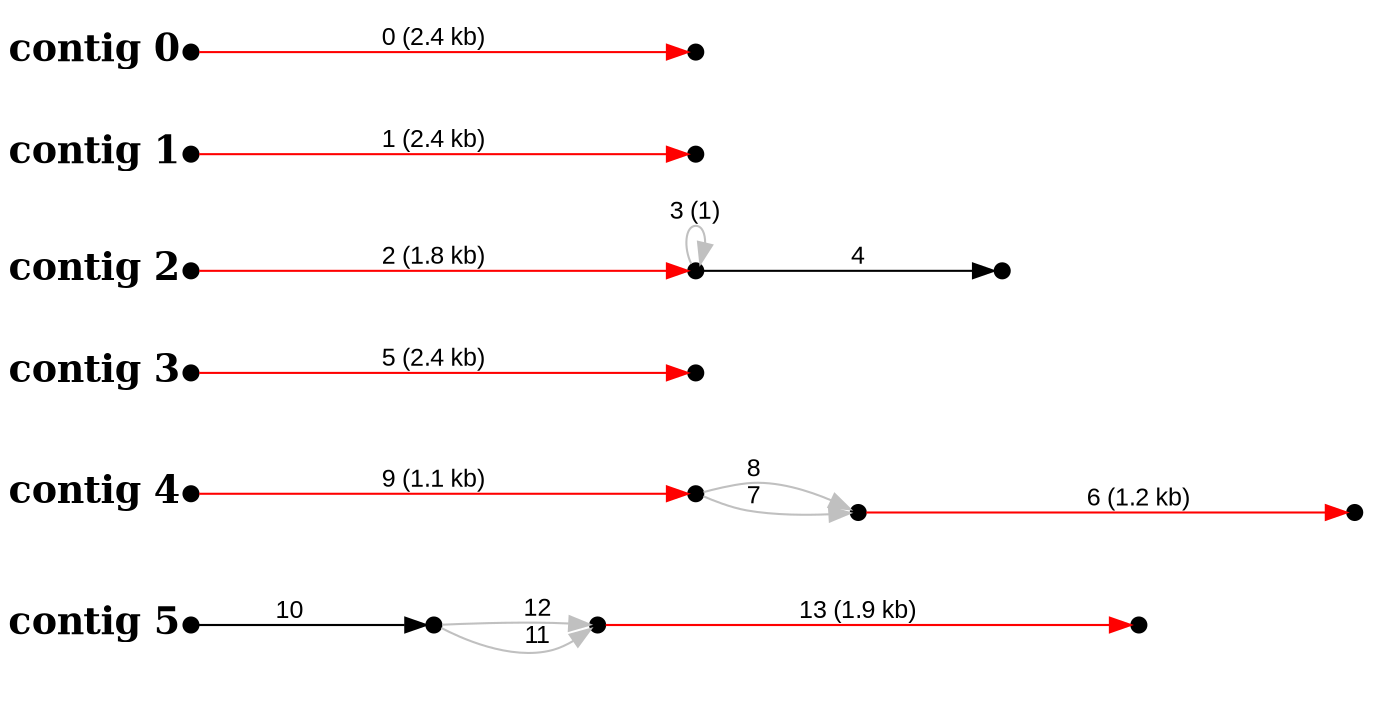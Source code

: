 digraph G {

node [width=0.1,height=0.1,fontsize=10,shape=point];
edge [fontsize=12,penwidth=1,arrowsize=1,fontname=Arial];
margin=1.0;
rankdir=LR;
labeljust=l;
margin=0;

subgraph cluster5 {
color=white;
13 -> 14 [minlen=2,color=black,label="10",taillabel="contig 5",labelangle=180,weight=10000,labeldistance=5,labelfontsize=18,labelfontname="Times-Bold"];
14 -> 15 [minlen=1,color=gray,label="11"];
14 -> 15 [minlen=1,color=gray,label="12"];
15 -> 16 [minlen=4,color=red,label="13 (1.9 kb)"];
}

subgraph cluster4 {
color=white;
10 -> 9 [minlen=4,color=red,label="6 (1.2 kb)"];
11 -> 10 [minlen=1,color=gray,label="7"];
11 -> 10 [minlen=1,color=gray,label="8"];
12 -> 11 [minlen=4,color=red,label="9 (1.1 kb)",taillabel="contig 4",labelangle=180,weight=10000,labeldistance=5,labelfontsize=18,labelfontname="Times-Bold"];
}

subgraph cluster3 {
color=white;
7 -> 8 [minlen=4,color=red,label="5 (2.4 kb)",taillabel="contig 3",labelangle=180,weight=10000,labeldistance=5,labelfontsize=18,labelfontname="Times-Bold"];
}

subgraph cluster2 {
color=white;
4 -> 5 [minlen=4,color=red,label="2 (1.8 kb)",taillabel="contig 2",labelangle=180,weight=10000,labeldistance=5,labelfontsize=18,labelfontname="Times-Bold"];
5 -> 5 [minlen=1,color=gray,label="3 (1)"];
5 -> 6 [minlen=2,color=black,label="4"];
}

subgraph cluster1 {
color=white;
3 -> 2 [minlen=4,color=red,label="1 (2.4 kb)",taillabel="contig 1",labelangle=180,weight=10000,labeldistance=5,labelfontsize=18,labelfontname="Times-Bold"];
}

subgraph cluster0 {
color=white;
1 -> 0 [minlen=4,color=red,label="0 (2.4 kb)",taillabel="contig 0",labelangle=180,weight=10000,labeldistance=5,labelfontsize=18,labelfontname="Times-Bold"];
}

}
#done
